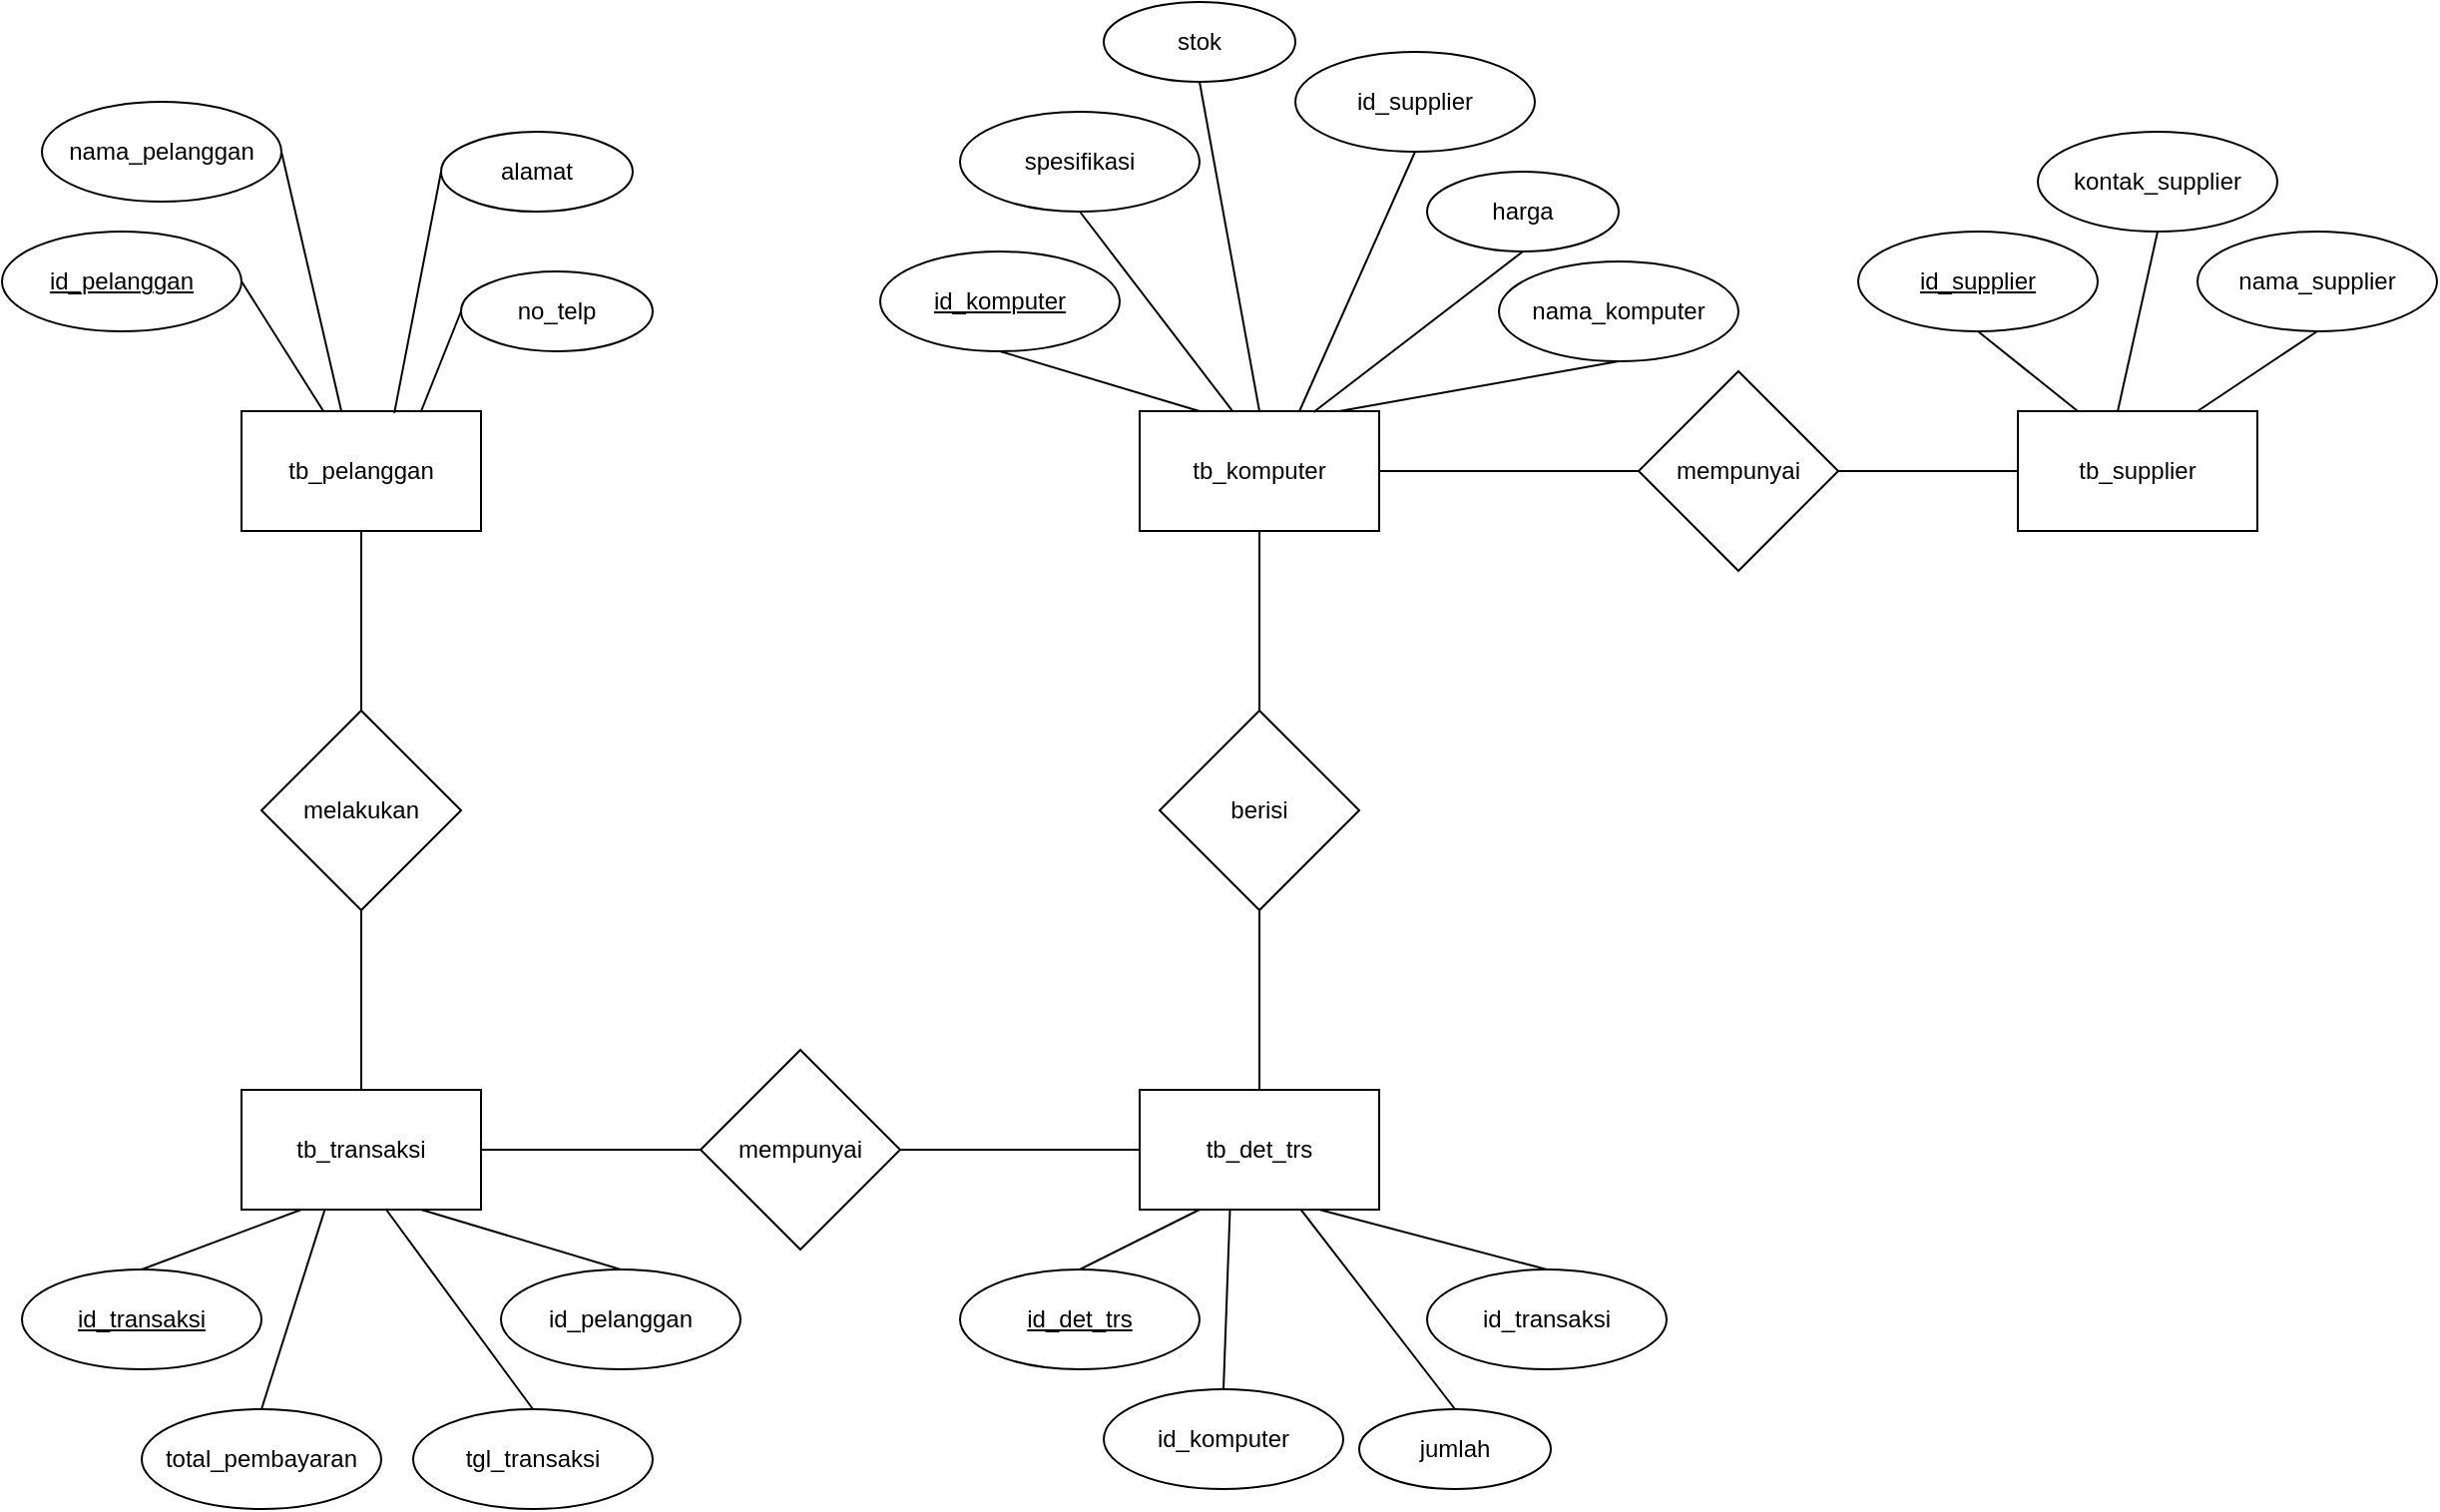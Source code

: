 <mxfile version="24.7.13">
  <diagram name="Page-1" id="FnSuvaPCpmPX8eTvTKbw">
    <mxGraphModel dx="2291" dy="1881" grid="1" gridSize="10" guides="1" tooltips="1" connect="1" arrows="1" fold="1" page="1" pageScale="1" pageWidth="850" pageHeight="1100" math="0" shadow="0">
      <root>
        <mxCell id="0" />
        <mxCell id="1" parent="0" />
        <mxCell id="zPi41bnw9IMBci43e7Ru-1" value="tb_pelanggan" style="rounded=0;whiteSpace=wrap;html=1;" parent="1" vertex="1">
          <mxGeometry x="-90" y="-40" width="120" height="60" as="geometry" />
        </mxCell>
        <mxCell id="zPi41bnw9IMBci43e7Ru-2" value="tb_komputer" style="rounded=0;whiteSpace=wrap;html=1;" parent="1" vertex="1">
          <mxGeometry x="360" y="-40" width="120" height="60" as="geometry" />
        </mxCell>
        <mxCell id="zPi41bnw9IMBci43e7Ru-3" value="tb_transaksi" style="rounded=0;whiteSpace=wrap;html=1;" parent="1" vertex="1">
          <mxGeometry x="-90" y="300" width="120" height="60" as="geometry" />
        </mxCell>
        <mxCell id="zPi41bnw9IMBci43e7Ru-4" value="tb_det_trs" style="rounded=0;whiteSpace=wrap;html=1;" parent="1" vertex="1">
          <mxGeometry x="360" y="300" width="120" height="60" as="geometry" />
        </mxCell>
        <mxCell id="zPi41bnw9IMBci43e7Ru-5" value="tb_supplier" style="rounded=0;whiteSpace=wrap;html=1;" parent="1" vertex="1">
          <mxGeometry x="800" y="-40" width="120" height="60" as="geometry" />
        </mxCell>
        <mxCell id="zPi41bnw9IMBci43e7Ru-6" value="melakukan" style="rhombus;whiteSpace=wrap;html=1;" parent="1" vertex="1">
          <mxGeometry x="-80" y="110" width="100" height="100" as="geometry" />
        </mxCell>
        <mxCell id="zPi41bnw9IMBci43e7Ru-7" value="berisi" style="rhombus;whiteSpace=wrap;html=1;" parent="1" vertex="1">
          <mxGeometry x="370" y="110" width="100" height="100" as="geometry" />
        </mxCell>
        <mxCell id="zPi41bnw9IMBci43e7Ru-8" value="mempunyai" style="rhombus;whiteSpace=wrap;html=1;" parent="1" vertex="1">
          <mxGeometry x="610" y="-60" width="100" height="100" as="geometry" />
        </mxCell>
        <mxCell id="zPi41bnw9IMBci43e7Ru-9" value="" style="endArrow=none;html=1;rounded=0;entryX=0.5;entryY=1;entryDx=0;entryDy=0;exitX=0.5;exitY=0;exitDx=0;exitDy=0;" parent="1" source="zPi41bnw9IMBci43e7Ru-6" target="zPi41bnw9IMBci43e7Ru-1" edge="1">
          <mxGeometry width="50" height="50" relative="1" as="geometry">
            <mxPoint x="-110" y="230" as="sourcePoint" />
            <mxPoint x="-60" y="180" as="targetPoint" />
          </mxGeometry>
        </mxCell>
        <mxCell id="zPi41bnw9IMBci43e7Ru-10" value="" style="endArrow=none;html=1;rounded=0;entryX=0.5;entryY=1;entryDx=0;entryDy=0;exitX=0.5;exitY=0;exitDx=0;exitDy=0;" parent="1" source="zPi41bnw9IMBci43e7Ru-3" target="zPi41bnw9IMBci43e7Ru-6" edge="1">
          <mxGeometry width="50" height="50" relative="1" as="geometry">
            <mxPoint x="-70" y="290" as="sourcePoint" />
            <mxPoint x="-20" y="240" as="targetPoint" />
          </mxGeometry>
        </mxCell>
        <mxCell id="zPi41bnw9IMBci43e7Ru-11" value="" style="endArrow=none;html=1;rounded=0;entryX=0.5;entryY=1;entryDx=0;entryDy=0;exitX=0.5;exitY=0;exitDx=0;exitDy=0;" parent="1" source="zPi41bnw9IMBci43e7Ru-4" target="zPi41bnw9IMBci43e7Ru-7" edge="1">
          <mxGeometry width="50" height="50" relative="1" as="geometry">
            <mxPoint x="400" y="310" as="sourcePoint" />
            <mxPoint x="450" y="260" as="targetPoint" />
          </mxGeometry>
        </mxCell>
        <mxCell id="zPi41bnw9IMBci43e7Ru-12" value="" style="endArrow=none;html=1;rounded=0;entryX=0.5;entryY=1;entryDx=0;entryDy=0;exitX=0.5;exitY=0;exitDx=0;exitDy=0;" parent="1" source="zPi41bnw9IMBci43e7Ru-7" target="zPi41bnw9IMBci43e7Ru-2" edge="1">
          <mxGeometry width="50" height="50" relative="1" as="geometry">
            <mxPoint x="400" y="310" as="sourcePoint" />
            <mxPoint x="450" y="260" as="targetPoint" />
          </mxGeometry>
        </mxCell>
        <mxCell id="zPi41bnw9IMBci43e7Ru-13" value="mempunyai" style="rhombus;whiteSpace=wrap;html=1;" parent="1" vertex="1">
          <mxGeometry x="140" y="280" width="100" height="100" as="geometry" />
        </mxCell>
        <mxCell id="zPi41bnw9IMBci43e7Ru-14" value="" style="endArrow=none;html=1;rounded=0;exitX=1;exitY=0.5;exitDx=0;exitDy=0;entryX=0;entryY=0.5;entryDx=0;entryDy=0;" parent="1" source="zPi41bnw9IMBci43e7Ru-3" target="zPi41bnw9IMBci43e7Ru-13" edge="1">
          <mxGeometry width="50" height="50" relative="1" as="geometry">
            <mxPoint x="400" y="310" as="sourcePoint" />
            <mxPoint x="450" y="260" as="targetPoint" />
          </mxGeometry>
        </mxCell>
        <mxCell id="zPi41bnw9IMBci43e7Ru-15" value="" style="endArrow=none;html=1;rounded=0;entryX=1;entryY=0.5;entryDx=0;entryDy=0;exitX=0;exitY=0.5;exitDx=0;exitDy=0;" parent="1" source="zPi41bnw9IMBci43e7Ru-4" target="zPi41bnw9IMBci43e7Ru-13" edge="1">
          <mxGeometry width="50" height="50" relative="1" as="geometry">
            <mxPoint x="300" y="400" as="sourcePoint" />
            <mxPoint x="350" y="350" as="targetPoint" />
          </mxGeometry>
        </mxCell>
        <mxCell id="zPi41bnw9IMBci43e7Ru-16" value="" style="endArrow=none;html=1;rounded=0;exitX=1;exitY=0.5;exitDx=0;exitDy=0;entryX=0;entryY=0.5;entryDx=0;entryDy=0;" parent="1" source="zPi41bnw9IMBci43e7Ru-2" target="zPi41bnw9IMBci43e7Ru-8" edge="1">
          <mxGeometry width="50" height="50" relative="1" as="geometry">
            <mxPoint x="540" y="80" as="sourcePoint" />
            <mxPoint x="590" y="30" as="targetPoint" />
          </mxGeometry>
        </mxCell>
        <mxCell id="zPi41bnw9IMBci43e7Ru-17" value="" style="endArrow=none;html=1;rounded=0;entryX=1;entryY=0.5;entryDx=0;entryDy=0;exitX=0;exitY=0.5;exitDx=0;exitDy=0;" parent="1" source="zPi41bnw9IMBci43e7Ru-5" target="zPi41bnw9IMBci43e7Ru-8" edge="1">
          <mxGeometry width="50" height="50" relative="1" as="geometry">
            <mxPoint x="560" y="230" as="sourcePoint" />
            <mxPoint x="610" y="180" as="targetPoint" />
          </mxGeometry>
        </mxCell>
        <mxCell id="zPi41bnw9IMBci43e7Ru-18" value="&lt;u&gt;id_pelanggan&lt;/u&gt;" style="ellipse;whiteSpace=wrap;html=1;" parent="1" vertex="1">
          <mxGeometry x="-210" y="-130" width="120" height="50" as="geometry" />
        </mxCell>
        <mxCell id="zPi41bnw9IMBci43e7Ru-19" value="nama_pelanggan" style="ellipse;whiteSpace=wrap;html=1;" parent="1" vertex="1">
          <mxGeometry x="-190" y="-195" width="120" height="50" as="geometry" />
        </mxCell>
        <mxCell id="zPi41bnw9IMBci43e7Ru-20" value="&lt;font style=&quot;font-size: 12px;&quot;&gt;no_telp&lt;/font&gt;" style="ellipse;whiteSpace=wrap;html=1;" parent="1" vertex="1">
          <mxGeometry x="20" y="-110" width="96" height="40" as="geometry" />
        </mxCell>
        <mxCell id="zPi41bnw9IMBci43e7Ru-21" value="alamat" style="ellipse;whiteSpace=wrap;html=1;" parent="1" vertex="1">
          <mxGeometry x="10" y="-180" width="96" height="40" as="geometry" />
        </mxCell>
        <mxCell id="zPi41bnw9IMBci43e7Ru-23" value="&lt;u&gt;id_transaksi&lt;/u&gt;" style="ellipse;whiteSpace=wrap;html=1;" parent="1" vertex="1">
          <mxGeometry x="-200" y="390" width="120" height="50" as="geometry" />
        </mxCell>
        <mxCell id="zPi41bnw9IMBci43e7Ru-24" value="id_pelanggan" style="ellipse;whiteSpace=wrap;html=1;" parent="1" vertex="1">
          <mxGeometry x="40" y="390" width="120" height="50" as="geometry" />
        </mxCell>
        <mxCell id="zPi41bnw9IMBci43e7Ru-25" value="total_pembayaran" style="ellipse;whiteSpace=wrap;html=1;" parent="1" vertex="1">
          <mxGeometry x="-140" y="460" width="120" height="50" as="geometry" />
        </mxCell>
        <mxCell id="zPi41bnw9IMBci43e7Ru-26" value="tgl_transaksi" style="ellipse;whiteSpace=wrap;html=1;" parent="1" vertex="1">
          <mxGeometry x="-4" y="460" width="120" height="50" as="geometry" />
        </mxCell>
        <mxCell id="zPi41bnw9IMBci43e7Ru-27" value="id_transaksi" style="ellipse;whiteSpace=wrap;html=1;" parent="1" vertex="1">
          <mxGeometry x="504" y="390" width="120" height="50" as="geometry" />
        </mxCell>
        <mxCell id="zPi41bnw9IMBci43e7Ru-28" value="&lt;u&gt;id_det_trs&lt;/u&gt;" style="ellipse;whiteSpace=wrap;html=1;" parent="1" vertex="1">
          <mxGeometry x="270" y="390" width="120" height="50" as="geometry" />
        </mxCell>
        <mxCell id="zPi41bnw9IMBci43e7Ru-29" value="id_komputer" style="ellipse;whiteSpace=wrap;html=1;" parent="1" vertex="1">
          <mxGeometry x="342" y="450" width="120" height="50" as="geometry" />
        </mxCell>
        <mxCell id="zPi41bnw9IMBci43e7Ru-30" value="jumlah" style="ellipse;whiteSpace=wrap;html=1;" parent="1" vertex="1">
          <mxGeometry x="470" y="460" width="96" height="40" as="geometry" />
        </mxCell>
        <mxCell id="zPi41bnw9IMBci43e7Ru-31" value="&lt;u&gt;id_komputer&lt;/u&gt;" style="ellipse;whiteSpace=wrap;html=1;" parent="1" vertex="1">
          <mxGeometry x="230" y="-120" width="120" height="50" as="geometry" />
        </mxCell>
        <mxCell id="zPi41bnw9IMBci43e7Ru-32" value="nama_komputer" style="ellipse;whiteSpace=wrap;html=1;" parent="1" vertex="1">
          <mxGeometry x="540" y="-115" width="120" height="50" as="geometry" />
        </mxCell>
        <mxCell id="zPi41bnw9IMBci43e7Ru-33" value="spesifikasi" style="ellipse;whiteSpace=wrap;html=1;" parent="1" vertex="1">
          <mxGeometry x="270" y="-190" width="120" height="50" as="geometry" />
        </mxCell>
        <mxCell id="zPi41bnw9IMBci43e7Ru-34" value="harga" style="ellipse;whiteSpace=wrap;html=1;" parent="1" vertex="1">
          <mxGeometry x="504" y="-160" width="96" height="40" as="geometry" />
        </mxCell>
        <mxCell id="zPi41bnw9IMBci43e7Ru-35" value="stok" style="ellipse;whiteSpace=wrap;html=1;" parent="1" vertex="1">
          <mxGeometry x="342" y="-245" width="96" height="40" as="geometry" />
        </mxCell>
        <mxCell id="zPi41bnw9IMBci43e7Ru-36" value="id_supplier" style="ellipse;whiteSpace=wrap;html=1;" parent="1" vertex="1">
          <mxGeometry x="438" y="-220" width="120" height="50" as="geometry" />
        </mxCell>
        <mxCell id="zPi41bnw9IMBci43e7Ru-37" value="&lt;u&gt;id_supplier&lt;/u&gt;" style="ellipse;whiteSpace=wrap;html=1;" parent="1" vertex="1">
          <mxGeometry x="720" y="-130" width="120" height="50" as="geometry" />
        </mxCell>
        <mxCell id="zPi41bnw9IMBci43e7Ru-38" value="nama_supplier" style="ellipse;whiteSpace=wrap;html=1;" parent="1" vertex="1">
          <mxGeometry x="890" y="-130" width="120" height="50" as="geometry" />
        </mxCell>
        <mxCell id="zPi41bnw9IMBci43e7Ru-39" value="kontak_supplier" style="ellipse;whiteSpace=wrap;html=1;" parent="1" vertex="1">
          <mxGeometry x="810" y="-180" width="120" height="50" as="geometry" />
        </mxCell>
        <mxCell id="zPi41bnw9IMBci43e7Ru-43" value="" style="endArrow=none;html=1;rounded=0;entryX=1;entryY=0.5;entryDx=0;entryDy=0;" parent="1" source="zPi41bnw9IMBci43e7Ru-1" target="zPi41bnw9IMBci43e7Ru-18" edge="1">
          <mxGeometry width="50" height="50" relative="1" as="geometry">
            <mxPoint x="90" as="sourcePoint" />
            <mxPoint x="140" y="-50" as="targetPoint" />
          </mxGeometry>
        </mxCell>
        <mxCell id="zPi41bnw9IMBci43e7Ru-46" value="" style="endArrow=none;html=1;rounded=0;entryX=1;entryY=0.5;entryDx=0;entryDy=0;exitX=0.417;exitY=0;exitDx=0;exitDy=0;exitPerimeter=0;" parent="1" source="zPi41bnw9IMBci43e7Ru-1" target="zPi41bnw9IMBci43e7Ru-19" edge="1">
          <mxGeometry width="50" height="50" relative="1" as="geometry">
            <mxPoint x="90" as="sourcePoint" />
            <mxPoint x="140" y="-50" as="targetPoint" />
          </mxGeometry>
        </mxCell>
        <mxCell id="zPi41bnw9IMBci43e7Ru-47" value="" style="endArrow=none;html=1;rounded=0;entryX=0;entryY=0.5;entryDx=0;entryDy=0;exitX=0.638;exitY=0.016;exitDx=0;exitDy=0;exitPerimeter=0;" parent="1" source="zPi41bnw9IMBci43e7Ru-1" target="zPi41bnw9IMBci43e7Ru-21" edge="1">
          <mxGeometry width="50" height="50" relative="1" as="geometry">
            <mxPoint x="-30" y="-80" as="sourcePoint" />
            <mxPoint x="20" y="-130" as="targetPoint" />
          </mxGeometry>
        </mxCell>
        <mxCell id="zPi41bnw9IMBci43e7Ru-51" value="" style="endArrow=none;html=1;rounded=0;entryX=0;entryY=0.5;entryDx=0;entryDy=0;exitX=0.75;exitY=0;exitDx=0;exitDy=0;" parent="1" source="zPi41bnw9IMBci43e7Ru-1" target="zPi41bnw9IMBci43e7Ru-20" edge="1">
          <mxGeometry width="50" height="50" relative="1" as="geometry">
            <mxPoint x="-30" y="-50" as="sourcePoint" />
            <mxPoint x="20" y="-100" as="targetPoint" />
          </mxGeometry>
        </mxCell>
        <mxCell id="zPi41bnw9IMBci43e7Ru-53" value="" style="endArrow=none;html=1;rounded=0;exitX=0.5;exitY=0;exitDx=0;exitDy=0;entryX=0.25;entryY=1;entryDx=0;entryDy=0;" parent="1" source="zPi41bnw9IMBci43e7Ru-23" target="zPi41bnw9IMBci43e7Ru-3" edge="1">
          <mxGeometry width="50" height="50" relative="1" as="geometry">
            <mxPoint x="-160" y="380" as="sourcePoint" />
            <mxPoint x="-110" y="330" as="targetPoint" />
          </mxGeometry>
        </mxCell>
        <mxCell id="gLUYTTMf_Ll6asyxpFgf-1" value="" style="endArrow=none;html=1;rounded=0;exitX=0.5;exitY=0;exitDx=0;exitDy=0;entryX=0.75;entryY=1;entryDx=0;entryDy=0;" parent="1" source="zPi41bnw9IMBci43e7Ru-24" target="zPi41bnw9IMBci43e7Ru-3" edge="1">
          <mxGeometry width="50" height="50" relative="1" as="geometry">
            <mxPoint x="-70" y="420" as="sourcePoint" />
            <mxPoint x="-20" y="370" as="targetPoint" />
          </mxGeometry>
        </mxCell>
        <mxCell id="gLUYTTMf_Ll6asyxpFgf-2" value="" style="endArrow=none;html=1;rounded=0;exitX=0.5;exitY=0;exitDx=0;exitDy=0;entryX=0.347;entryY=1.005;entryDx=0;entryDy=0;entryPerimeter=0;" parent="1" source="zPi41bnw9IMBci43e7Ru-25" target="zPi41bnw9IMBci43e7Ru-3" edge="1">
          <mxGeometry width="50" height="50" relative="1" as="geometry">
            <mxPoint x="-50" y="430" as="sourcePoint" />
            <mxPoint y="380" as="targetPoint" />
          </mxGeometry>
        </mxCell>
        <mxCell id="gLUYTTMf_Ll6asyxpFgf-3" value="" style="endArrow=none;html=1;rounded=0;exitX=0.5;exitY=0;exitDx=0;exitDy=0;entryX=0.602;entryY=0.994;entryDx=0;entryDy=0;entryPerimeter=0;" parent="1" source="zPi41bnw9IMBci43e7Ru-26" target="zPi41bnw9IMBci43e7Ru-3" edge="1">
          <mxGeometry width="50" height="50" relative="1" as="geometry">
            <mxPoint x="10" y="510" as="sourcePoint" />
            <mxPoint x="60" y="460" as="targetPoint" />
          </mxGeometry>
        </mxCell>
        <mxCell id="gLUYTTMf_Ll6asyxpFgf-4" value="" style="endArrow=none;html=1;rounded=0;exitX=0.5;exitY=0;exitDx=0;exitDy=0;entryX=0.25;entryY=1;entryDx=0;entryDy=0;" parent="1" source="zPi41bnw9IMBci43e7Ru-28" target="zPi41bnw9IMBci43e7Ru-4" edge="1">
          <mxGeometry width="50" height="50" relative="1" as="geometry">
            <mxPoint x="410" y="420" as="sourcePoint" />
            <mxPoint x="460" y="370" as="targetPoint" />
          </mxGeometry>
        </mxCell>
        <mxCell id="gLUYTTMf_Ll6asyxpFgf-5" value="" style="endArrow=none;html=1;rounded=0;exitX=0.5;exitY=0;exitDx=0;exitDy=0;entryX=0.75;entryY=1;entryDx=0;entryDy=0;" parent="1" source="zPi41bnw9IMBci43e7Ru-27" target="zPi41bnw9IMBci43e7Ru-4" edge="1">
          <mxGeometry width="50" height="50" relative="1" as="geometry">
            <mxPoint x="480" y="420" as="sourcePoint" />
            <mxPoint x="530" y="370" as="targetPoint" />
          </mxGeometry>
        </mxCell>
        <mxCell id="gLUYTTMf_Ll6asyxpFgf-6" value="" style="endArrow=none;html=1;rounded=0;exitX=0.5;exitY=0;exitDx=0;exitDy=0;entryX=0.672;entryY=0.997;entryDx=0;entryDy=0;entryPerimeter=0;" parent="1" source="zPi41bnw9IMBci43e7Ru-30" target="zPi41bnw9IMBci43e7Ru-4" edge="1">
          <mxGeometry width="50" height="50" relative="1" as="geometry">
            <mxPoint x="410" y="490" as="sourcePoint" />
            <mxPoint x="420" y="370" as="targetPoint" />
          </mxGeometry>
        </mxCell>
        <mxCell id="gLUYTTMf_Ll6asyxpFgf-7" value="" style="endArrow=none;html=1;rounded=0;exitX=0.5;exitY=0;exitDx=0;exitDy=0;entryX=0.377;entryY=1.004;entryDx=0;entryDy=0;entryPerimeter=0;" parent="1" source="zPi41bnw9IMBci43e7Ru-29" target="zPi41bnw9IMBci43e7Ru-4" edge="1">
          <mxGeometry width="50" height="50" relative="1" as="geometry">
            <mxPoint x="420" y="460" as="sourcePoint" />
            <mxPoint x="410" y="380" as="targetPoint" />
          </mxGeometry>
        </mxCell>
        <mxCell id="gLUYTTMf_Ll6asyxpFgf-8" value="" style="endArrow=none;html=1;rounded=0;exitX=0.5;exitY=1;exitDx=0;exitDy=0;entryX=0.25;entryY=0;entryDx=0;entryDy=0;" parent="1" source="zPi41bnw9IMBci43e7Ru-31" target="zPi41bnw9IMBci43e7Ru-2" edge="1">
          <mxGeometry width="50" height="50" relative="1" as="geometry">
            <mxPoint x="400" y="-130" as="sourcePoint" />
            <mxPoint x="450" y="-180" as="targetPoint" />
          </mxGeometry>
        </mxCell>
        <mxCell id="gLUYTTMf_Ll6asyxpFgf-9" value="" style="endArrow=none;html=1;rounded=0;exitX=0.5;exitY=1;exitDx=0;exitDy=0;entryX=0.386;entryY=-0.005;entryDx=0;entryDy=0;entryPerimeter=0;" parent="1" source="zPi41bnw9IMBci43e7Ru-33" target="zPi41bnw9IMBci43e7Ru-2" edge="1">
          <mxGeometry width="50" height="50" relative="1" as="geometry">
            <mxPoint x="400" y="-130" as="sourcePoint" />
            <mxPoint x="450" y="-180" as="targetPoint" />
          </mxGeometry>
        </mxCell>
        <mxCell id="gLUYTTMf_Ll6asyxpFgf-10" value="" style="endArrow=none;html=1;rounded=0;entryX=0.5;entryY=1;entryDx=0;entryDy=0;" parent="1" target="zPi41bnw9IMBci43e7Ru-32" edge="1">
          <mxGeometry width="50" height="50" relative="1" as="geometry">
            <mxPoint x="460" y="-40" as="sourcePoint" />
            <mxPoint x="510" y="-100" as="targetPoint" />
          </mxGeometry>
        </mxCell>
        <mxCell id="gLUYTTMf_Ll6asyxpFgf-11" value="" style="endArrow=none;html=1;rounded=0;entryX=0.5;entryY=1;entryDx=0;entryDy=0;exitX=0.726;exitY=0.008;exitDx=0;exitDy=0;exitPerimeter=0;" parent="1" source="zPi41bnw9IMBci43e7Ru-2" target="zPi41bnw9IMBci43e7Ru-34" edge="1">
          <mxGeometry width="50" height="50" relative="1" as="geometry">
            <mxPoint x="400" y="-125" as="sourcePoint" />
            <mxPoint x="470.711" y="-175" as="targetPoint" />
          </mxGeometry>
        </mxCell>
        <mxCell id="gLUYTTMf_Ll6asyxpFgf-12" value="" style="endArrow=none;html=1;rounded=0;entryX=0.5;entryY=1;entryDx=0;entryDy=0;exitX=0.5;exitY=0;exitDx=0;exitDy=0;" parent="1" source="zPi41bnw9IMBci43e7Ru-2" target="zPi41bnw9IMBci43e7Ru-35" edge="1">
          <mxGeometry width="50" height="50" relative="1" as="geometry">
            <mxPoint x="350" y="-160" as="sourcePoint" />
            <mxPoint x="400" y="-210" as="targetPoint" />
          </mxGeometry>
        </mxCell>
        <mxCell id="gLUYTTMf_Ll6asyxpFgf-13" value="" style="endArrow=none;html=1;rounded=0;entryX=0.5;entryY=1;entryDx=0;entryDy=0;exitX=0.667;exitY=0;exitDx=0;exitDy=0;exitPerimeter=0;" parent="1" source="zPi41bnw9IMBci43e7Ru-2" target="zPi41bnw9IMBci43e7Ru-36" edge="1">
          <mxGeometry width="50" height="50" relative="1" as="geometry">
            <mxPoint x="430" y="-100" as="sourcePoint" />
            <mxPoint x="500" y="-260" as="targetPoint" />
          </mxGeometry>
        </mxCell>
        <mxCell id="gLUYTTMf_Ll6asyxpFgf-14" value="" style="endArrow=none;html=1;rounded=0;entryX=0.5;entryY=1;entryDx=0;entryDy=0;exitX=0.25;exitY=0;exitDx=0;exitDy=0;" parent="1" source="zPi41bnw9IMBci43e7Ru-5" target="zPi41bnw9IMBci43e7Ru-37" edge="1">
          <mxGeometry width="50" height="50" relative="1" as="geometry">
            <mxPoint x="833" y="-42" as="sourcePoint" />
            <mxPoint x="910" y="-100" as="targetPoint" />
          </mxGeometry>
        </mxCell>
        <mxCell id="gLUYTTMf_Ll6asyxpFgf-15" value="" style="endArrow=none;html=1;rounded=0;entryX=0.5;entryY=1;entryDx=0;entryDy=0;exitX=0.417;exitY=0;exitDx=0;exitDy=0;exitPerimeter=0;" parent="1" source="zPi41bnw9IMBci43e7Ru-5" target="zPi41bnw9IMBci43e7Ru-39" edge="1">
          <mxGeometry width="50" height="50" relative="1" as="geometry">
            <mxPoint x="780" y="-100" as="sourcePoint" />
            <mxPoint x="830" y="-150" as="targetPoint" />
          </mxGeometry>
        </mxCell>
        <mxCell id="gLUYTTMf_Ll6asyxpFgf-16" value="" style="endArrow=none;html=1;rounded=0;entryX=0.5;entryY=1;entryDx=0;entryDy=0;exitX=0.75;exitY=0;exitDx=0;exitDy=0;" parent="1" source="zPi41bnw9IMBci43e7Ru-5" target="zPi41bnw9IMBci43e7Ru-38" edge="1">
          <mxGeometry width="50" height="50" relative="1" as="geometry">
            <mxPoint x="890" y="-60" as="sourcePoint" />
            <mxPoint x="940" y="-110" as="targetPoint" />
          </mxGeometry>
        </mxCell>
      </root>
    </mxGraphModel>
  </diagram>
</mxfile>
